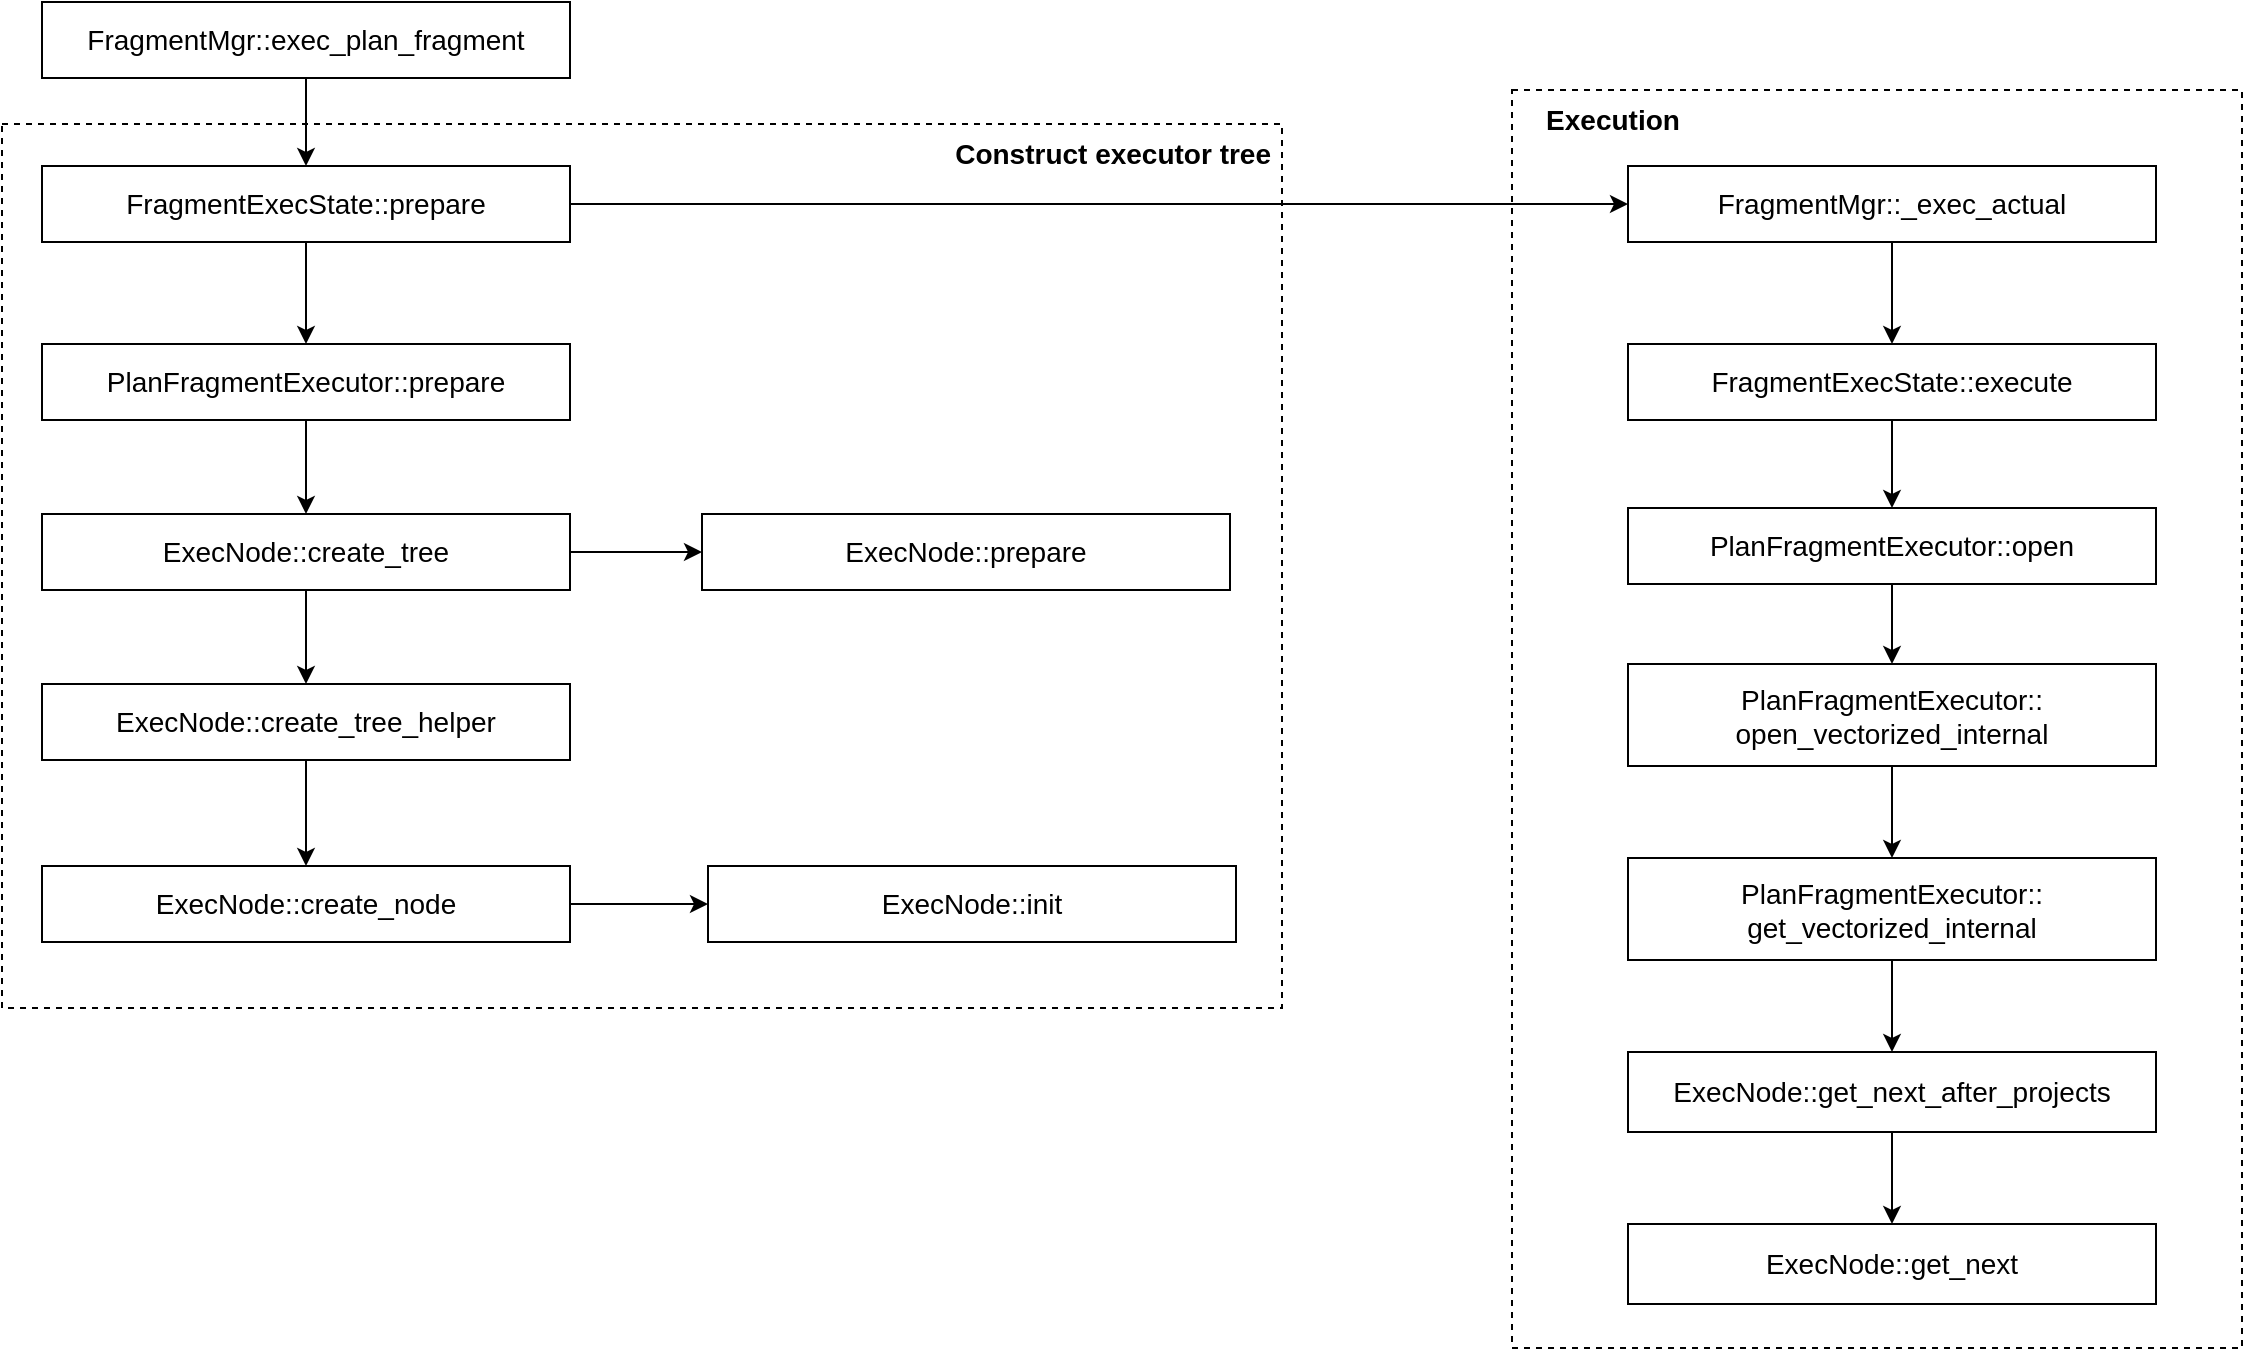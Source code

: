 <mxfile version="20.4.0" type="github">
  <diagram id="PeX5fFQuTDtqNtm7up72" name="be workflow">
    <mxGraphModel dx="1678" dy="906" grid="0" gridSize="10" guides="1" tooltips="1" connect="1" arrows="1" fold="1" page="1" pageScale="1" pageWidth="3300" pageHeight="4681" math="0" shadow="0">
      <root>
        <mxCell id="0" />
        <mxCell id="1" parent="0" />
        <mxCell id="bLBO3SAoGhUCr67wh768-31" value="" style="rounded=0;whiteSpace=wrap;html=1;fontSize=14;dashed=1;" vertex="1" parent="1">
          <mxGeometry x="871" y="187" width="365" height="629" as="geometry" />
        </mxCell>
        <mxCell id="bLBO3SAoGhUCr67wh768-30" value="" style="rounded=0;whiteSpace=wrap;html=1;fontSize=14;dashed=1;" vertex="1" parent="1">
          <mxGeometry x="116" y="204" width="640" height="442" as="geometry" />
        </mxCell>
        <mxCell id="bLBO3SAoGhUCr67wh768-3" style="edgeStyle=orthogonalEdgeStyle;rounded=0;orthogonalLoop=1;jettySize=auto;html=1;entryX=0.5;entryY=0;entryDx=0;entryDy=0;fontSize=14;" edge="1" parent="1" source="bLBO3SAoGhUCr67wh768-1" target="bLBO3SAoGhUCr67wh768-2">
          <mxGeometry relative="1" as="geometry" />
        </mxCell>
        <mxCell id="bLBO3SAoGhUCr67wh768-1" value="&lt;font style=&quot;font-size: 14px;&quot;&gt;FragmentMgr::exec_plan_fragment&lt;/font&gt;" style="rounded=0;whiteSpace=wrap;html=1;" vertex="1" parent="1">
          <mxGeometry x="136" y="143" width="264" height="38" as="geometry" />
        </mxCell>
        <mxCell id="bLBO3SAoGhUCr67wh768-5" style="edgeStyle=orthogonalEdgeStyle;rounded=0;orthogonalLoop=1;jettySize=auto;html=1;entryX=0.5;entryY=0;entryDx=0;entryDy=0;fontSize=14;" edge="1" parent="1" source="bLBO3SAoGhUCr67wh768-2" target="bLBO3SAoGhUCr67wh768-4">
          <mxGeometry relative="1" as="geometry" />
        </mxCell>
        <mxCell id="bLBO3SAoGhUCr67wh768-18" style="edgeStyle=orthogonalEdgeStyle;rounded=0;orthogonalLoop=1;jettySize=auto;html=1;entryX=0;entryY=0.5;entryDx=0;entryDy=0;fontSize=14;" edge="1" parent="1" source="bLBO3SAoGhUCr67wh768-2" target="bLBO3SAoGhUCr67wh768-16">
          <mxGeometry relative="1" as="geometry" />
        </mxCell>
        <mxCell id="bLBO3SAoGhUCr67wh768-2" value="&lt;font style=&quot;font-size: 14px;&quot;&gt;FragmentExecState::prepare&lt;/font&gt;" style="rounded=0;whiteSpace=wrap;html=1;" vertex="1" parent="1">
          <mxGeometry x="136" y="225" width="264" height="38" as="geometry" />
        </mxCell>
        <mxCell id="bLBO3SAoGhUCr67wh768-7" style="edgeStyle=orthogonalEdgeStyle;rounded=0;orthogonalLoop=1;jettySize=auto;html=1;entryX=0.5;entryY=0;entryDx=0;entryDy=0;fontSize=14;" edge="1" parent="1" source="bLBO3SAoGhUCr67wh768-4" target="bLBO3SAoGhUCr67wh768-6">
          <mxGeometry relative="1" as="geometry" />
        </mxCell>
        <mxCell id="bLBO3SAoGhUCr67wh768-4" value="&lt;font style=&quot;font-size: 14px;&quot;&gt;PlanFragmentExecutor::prepare&lt;/font&gt;" style="rounded=0;whiteSpace=wrap;html=1;" vertex="1" parent="1">
          <mxGeometry x="136" y="314" width="264" height="38" as="geometry" />
        </mxCell>
        <mxCell id="bLBO3SAoGhUCr67wh768-9" style="edgeStyle=orthogonalEdgeStyle;rounded=0;orthogonalLoop=1;jettySize=auto;html=1;entryX=0.5;entryY=0;entryDx=0;entryDy=0;fontSize=14;" edge="1" parent="1" source="bLBO3SAoGhUCr67wh768-6" target="bLBO3SAoGhUCr67wh768-8">
          <mxGeometry relative="1" as="geometry" />
        </mxCell>
        <mxCell id="bLBO3SAoGhUCr67wh768-15" style="edgeStyle=orthogonalEdgeStyle;rounded=0;orthogonalLoop=1;jettySize=auto;html=1;entryX=0;entryY=0.5;entryDx=0;entryDy=0;fontSize=14;" edge="1" parent="1" source="bLBO3SAoGhUCr67wh768-6" target="bLBO3SAoGhUCr67wh768-14">
          <mxGeometry relative="1" as="geometry" />
        </mxCell>
        <mxCell id="bLBO3SAoGhUCr67wh768-6" value="&lt;span style=&quot;font-size: 14px;&quot;&gt;ExecNode::create_tree&lt;/span&gt;" style="rounded=0;whiteSpace=wrap;html=1;" vertex="1" parent="1">
          <mxGeometry x="136" y="399" width="264" height="38" as="geometry" />
        </mxCell>
        <mxCell id="bLBO3SAoGhUCr67wh768-13" style="edgeStyle=orthogonalEdgeStyle;rounded=0;orthogonalLoop=1;jettySize=auto;html=1;entryX=0.5;entryY=0;entryDx=0;entryDy=0;fontSize=14;" edge="1" parent="1" source="bLBO3SAoGhUCr67wh768-8" target="bLBO3SAoGhUCr67wh768-10">
          <mxGeometry relative="1" as="geometry" />
        </mxCell>
        <mxCell id="bLBO3SAoGhUCr67wh768-8" value="&lt;span style=&quot;font-size: 14px;&quot;&gt;ExecNode::create_tree_helper&lt;/span&gt;" style="rounded=0;whiteSpace=wrap;html=1;" vertex="1" parent="1">
          <mxGeometry x="136" y="484" width="264" height="38" as="geometry" />
        </mxCell>
        <mxCell id="bLBO3SAoGhUCr67wh768-12" style="edgeStyle=orthogonalEdgeStyle;rounded=0;orthogonalLoop=1;jettySize=auto;html=1;entryX=0;entryY=0.5;entryDx=0;entryDy=0;fontSize=14;" edge="1" parent="1" source="bLBO3SAoGhUCr67wh768-10" target="bLBO3SAoGhUCr67wh768-11">
          <mxGeometry relative="1" as="geometry" />
        </mxCell>
        <mxCell id="bLBO3SAoGhUCr67wh768-10" value="&lt;span style=&quot;font-size: 14px;&quot;&gt;ExecNode::create_node&lt;/span&gt;" style="rounded=0;whiteSpace=wrap;html=1;" vertex="1" parent="1">
          <mxGeometry x="136" y="575" width="264" height="38" as="geometry" />
        </mxCell>
        <mxCell id="bLBO3SAoGhUCr67wh768-11" value="&lt;span style=&quot;font-size: 14px;&quot;&gt;ExecNode::init&lt;/span&gt;" style="rounded=0;whiteSpace=wrap;html=1;" vertex="1" parent="1">
          <mxGeometry x="469" y="575" width="264" height="38" as="geometry" />
        </mxCell>
        <mxCell id="bLBO3SAoGhUCr67wh768-14" value="&lt;span style=&quot;font-size: 14px;&quot;&gt;ExecNode::prepare&lt;/span&gt;" style="rounded=0;whiteSpace=wrap;html=1;" vertex="1" parent="1">
          <mxGeometry x="466" y="399" width="264" height="38" as="geometry" />
        </mxCell>
        <mxCell id="bLBO3SAoGhUCr67wh768-19" style="edgeStyle=orthogonalEdgeStyle;rounded=0;orthogonalLoop=1;jettySize=auto;html=1;entryX=0.5;entryY=0;entryDx=0;entryDy=0;fontSize=14;" edge="1" parent="1" source="bLBO3SAoGhUCr67wh768-16" target="bLBO3SAoGhUCr67wh768-17">
          <mxGeometry relative="1" as="geometry" />
        </mxCell>
        <mxCell id="bLBO3SAoGhUCr67wh768-16" value="&lt;font style=&quot;font-size: 14px;&quot;&gt;FragmentMgr::_exec_actual&lt;/font&gt;" style="rounded=0;whiteSpace=wrap;html=1;" vertex="1" parent="1">
          <mxGeometry x="929" y="225" width="264" height="38" as="geometry" />
        </mxCell>
        <mxCell id="bLBO3SAoGhUCr67wh768-21" style="edgeStyle=orthogonalEdgeStyle;rounded=0;orthogonalLoop=1;jettySize=auto;html=1;entryX=0.5;entryY=0;entryDx=0;entryDy=0;fontSize=14;" edge="1" parent="1" source="bLBO3SAoGhUCr67wh768-17" target="bLBO3SAoGhUCr67wh768-20">
          <mxGeometry relative="1" as="geometry" />
        </mxCell>
        <mxCell id="bLBO3SAoGhUCr67wh768-17" value="&lt;span style=&quot;font-size: 14px;&quot;&gt;FragmentExecState::execute&lt;/span&gt;" style="rounded=0;whiteSpace=wrap;html=1;" vertex="1" parent="1">
          <mxGeometry x="929" y="314" width="264" height="38" as="geometry" />
        </mxCell>
        <mxCell id="bLBO3SAoGhUCr67wh768-23" style="edgeStyle=orthogonalEdgeStyle;rounded=0;orthogonalLoop=1;jettySize=auto;html=1;entryX=0.5;entryY=0;entryDx=0;entryDy=0;fontSize=14;" edge="1" parent="1" source="bLBO3SAoGhUCr67wh768-20" target="bLBO3SAoGhUCr67wh768-22">
          <mxGeometry relative="1" as="geometry" />
        </mxCell>
        <mxCell id="bLBO3SAoGhUCr67wh768-20" value="&lt;font style=&quot;font-size: 14px;&quot;&gt;PlanFragmentExecutor::open&lt;/font&gt;" style="rounded=0;whiteSpace=wrap;html=1;" vertex="1" parent="1">
          <mxGeometry x="929" y="396" width="264" height="38" as="geometry" />
        </mxCell>
        <mxCell id="bLBO3SAoGhUCr67wh768-25" style="edgeStyle=orthogonalEdgeStyle;rounded=0;orthogonalLoop=1;jettySize=auto;html=1;entryX=0.5;entryY=0;entryDx=0;entryDy=0;fontSize=14;" edge="1" parent="1" source="bLBO3SAoGhUCr67wh768-22" target="bLBO3SAoGhUCr67wh768-24">
          <mxGeometry relative="1" as="geometry" />
        </mxCell>
        <mxCell id="bLBO3SAoGhUCr67wh768-22" value="&lt;font style=&quot;font-size: 14px;&quot;&gt;PlanFragmentExecutor::&lt;br&gt;open_vectorized_internal&lt;/font&gt;" style="rounded=0;whiteSpace=wrap;html=1;" vertex="1" parent="1">
          <mxGeometry x="929" y="474" width="264" height="51" as="geometry" />
        </mxCell>
        <mxCell id="bLBO3SAoGhUCr67wh768-27" style="edgeStyle=orthogonalEdgeStyle;rounded=0;orthogonalLoop=1;jettySize=auto;html=1;entryX=0.5;entryY=0;entryDx=0;entryDy=0;fontSize=14;" edge="1" parent="1" source="bLBO3SAoGhUCr67wh768-24" target="bLBO3SAoGhUCr67wh768-26">
          <mxGeometry relative="1" as="geometry" />
        </mxCell>
        <mxCell id="bLBO3SAoGhUCr67wh768-24" value="&lt;font style=&quot;font-size: 14px;&quot;&gt;PlanFragmentExecutor::&lt;br&gt;get_vectorized_internal&lt;br&gt;&lt;/font&gt;" style="rounded=0;whiteSpace=wrap;html=1;" vertex="1" parent="1">
          <mxGeometry x="929" y="571" width="264" height="51" as="geometry" />
        </mxCell>
        <mxCell id="bLBO3SAoGhUCr67wh768-29" style="edgeStyle=orthogonalEdgeStyle;rounded=0;orthogonalLoop=1;jettySize=auto;html=1;entryX=0.5;entryY=0;entryDx=0;entryDy=0;fontSize=14;" edge="1" parent="1" source="bLBO3SAoGhUCr67wh768-26" target="bLBO3SAoGhUCr67wh768-28">
          <mxGeometry relative="1" as="geometry" />
        </mxCell>
        <mxCell id="bLBO3SAoGhUCr67wh768-26" value="&lt;font style=&quot;font-size: 14px;&quot;&gt;ExecNode::get_next_after_projects&lt;br&gt;&lt;/font&gt;" style="rounded=0;whiteSpace=wrap;html=1;" vertex="1" parent="1">
          <mxGeometry x="929" y="668" width="264" height="40" as="geometry" />
        </mxCell>
        <mxCell id="bLBO3SAoGhUCr67wh768-28" value="&lt;font style=&quot;font-size: 14px;&quot;&gt;ExecNode::get_next&lt;br&gt;&lt;/font&gt;" style="rounded=0;whiteSpace=wrap;html=1;" vertex="1" parent="1">
          <mxGeometry x="929" y="754" width="264" height="40" as="geometry" />
        </mxCell>
        <mxCell id="bLBO3SAoGhUCr67wh768-32" value="&lt;b&gt;Construct executor tree&amp;nbsp;&lt;/b&gt;" style="text;html=1;strokeColor=none;fillColor=none;align=center;verticalAlign=middle;whiteSpace=wrap;rounded=0;dashed=1;fontSize=14;" vertex="1" parent="1">
          <mxGeometry x="591" y="204" width="165" height="30" as="geometry" />
        </mxCell>
        <mxCell id="bLBO3SAoGhUCr67wh768-33" value="&lt;b&gt;Execution&lt;/b&gt;" style="text;html=1;strokeColor=none;fillColor=none;align=center;verticalAlign=middle;whiteSpace=wrap;rounded=0;dashed=1;fontSize=14;" vertex="1" parent="1">
          <mxGeometry x="871" y="187" width="101" height="30" as="geometry" />
        </mxCell>
      </root>
    </mxGraphModel>
  </diagram>
</mxfile>
